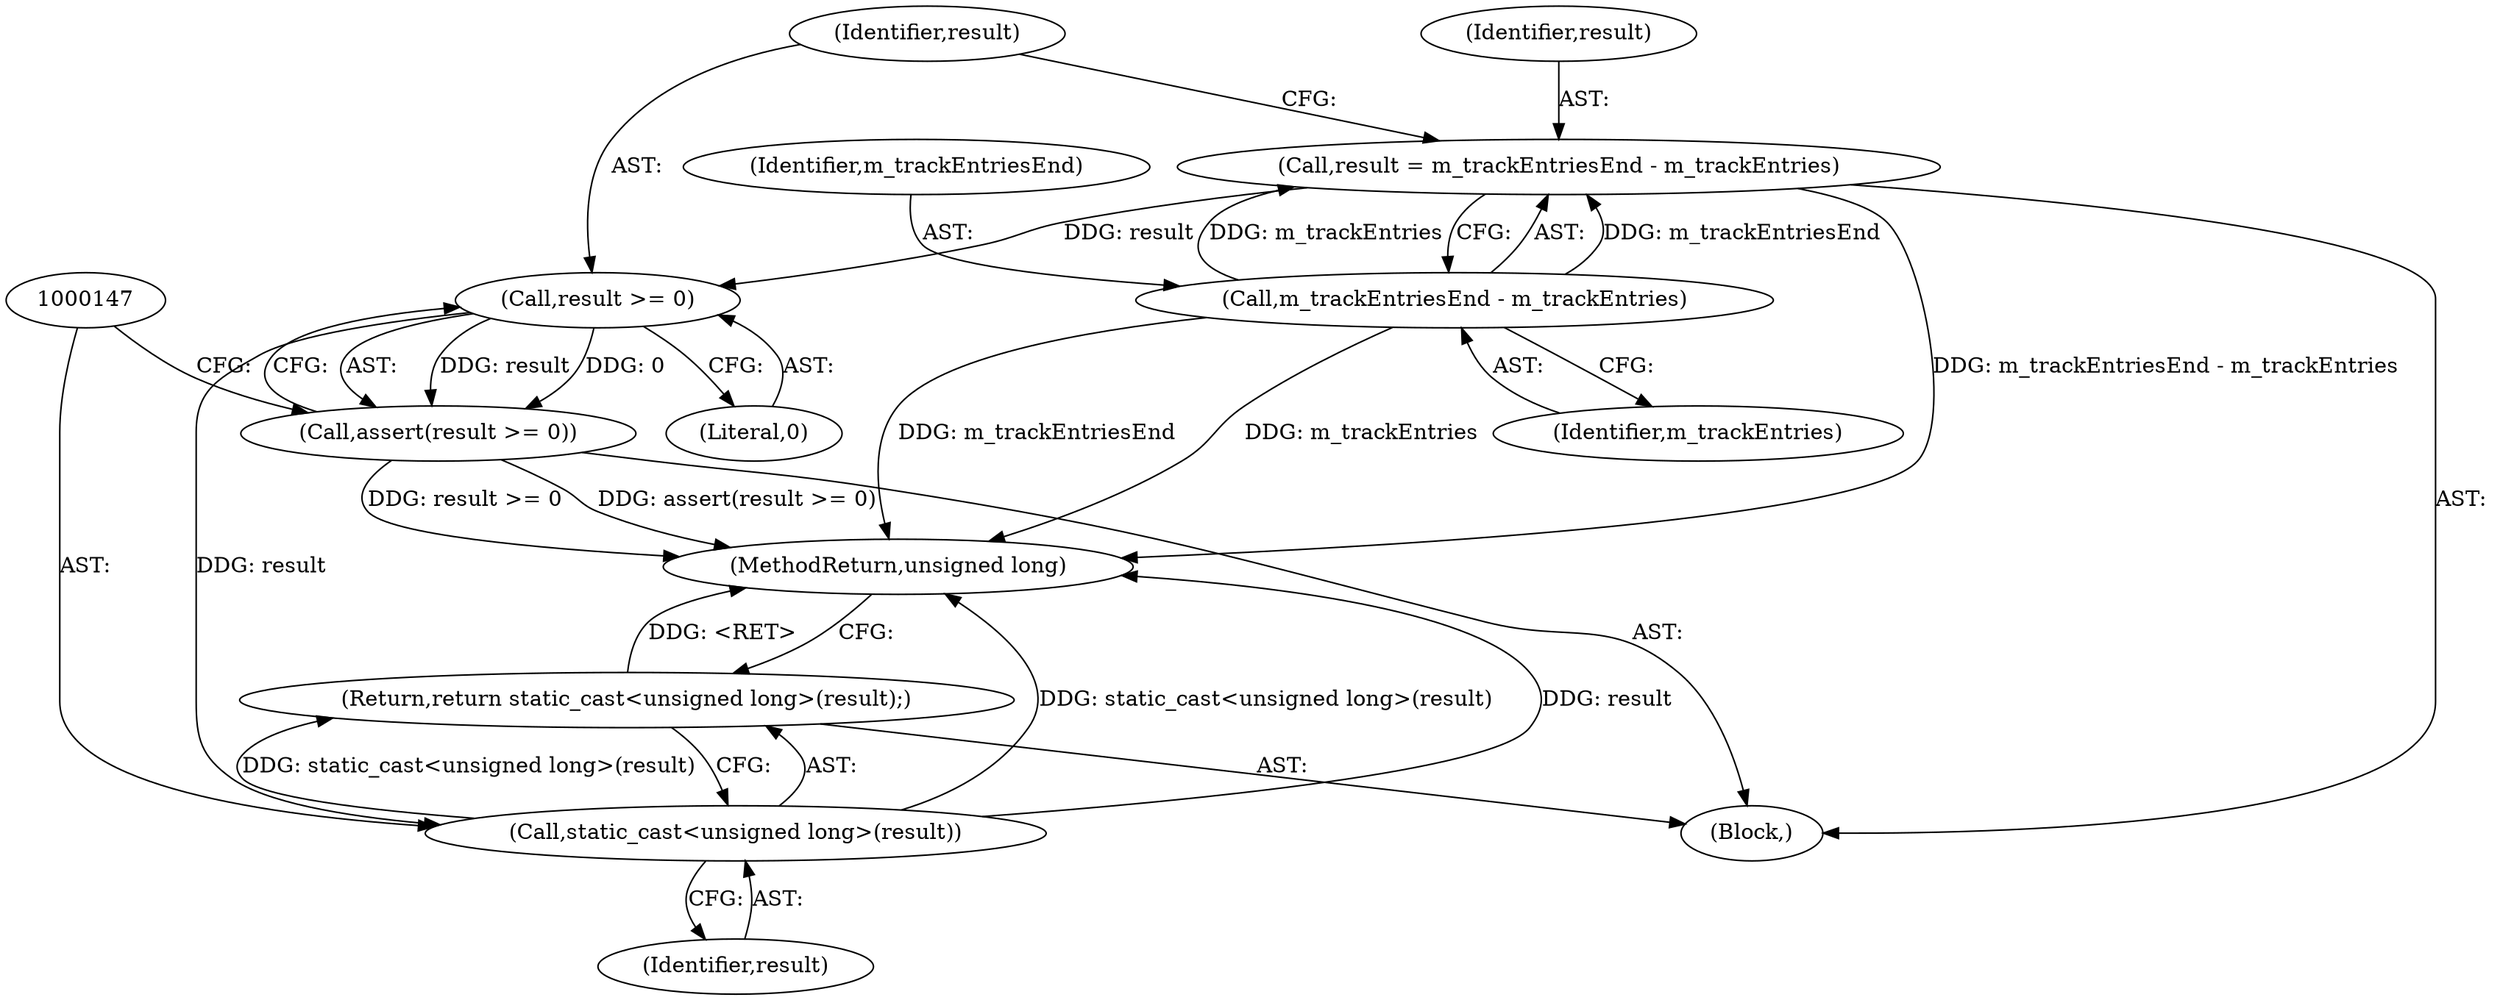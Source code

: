 digraph "0_Android_04839626ed859623901ebd3a5fd483982186b59d_169@integer" {
"1000136" [label="(Call,result = m_trackEntriesEnd - m_trackEntries)"];
"1000138" [label="(Call,m_trackEntriesEnd - m_trackEntries)"];
"1000142" [label="(Call,result >= 0)"];
"1000141" [label="(Call,assert(result >= 0))"];
"1000146" [label="(Call,static_cast<unsigned long>(result))"];
"1000145" [label="(Return,return static_cast<unsigned long>(result);)"];
"1000142" [label="(Call,result >= 0)"];
"1000149" [label="(MethodReturn,unsigned long)"];
"1000144" [label="(Literal,0)"];
"1000139" [label="(Identifier,m_trackEntriesEnd)"];
"1000145" [label="(Return,return static_cast<unsigned long>(result);)"];
"1000146" [label="(Call,static_cast<unsigned long>(result))"];
"1000148" [label="(Identifier,result)"];
"1000137" [label="(Identifier,result)"];
"1000134" [label="(Block,)"];
"1000140" [label="(Identifier,m_trackEntries)"];
"1000141" [label="(Call,assert(result >= 0))"];
"1000138" [label="(Call,m_trackEntriesEnd - m_trackEntries)"];
"1000136" [label="(Call,result = m_trackEntriesEnd - m_trackEntries)"];
"1000143" [label="(Identifier,result)"];
"1000136" -> "1000134"  [label="AST: "];
"1000136" -> "1000138"  [label="CFG: "];
"1000137" -> "1000136"  [label="AST: "];
"1000138" -> "1000136"  [label="AST: "];
"1000143" -> "1000136"  [label="CFG: "];
"1000136" -> "1000149"  [label="DDG: m_trackEntriesEnd - m_trackEntries"];
"1000138" -> "1000136"  [label="DDG: m_trackEntriesEnd"];
"1000138" -> "1000136"  [label="DDG: m_trackEntries"];
"1000136" -> "1000142"  [label="DDG: result"];
"1000138" -> "1000140"  [label="CFG: "];
"1000139" -> "1000138"  [label="AST: "];
"1000140" -> "1000138"  [label="AST: "];
"1000138" -> "1000149"  [label="DDG: m_trackEntries"];
"1000138" -> "1000149"  [label="DDG: m_trackEntriesEnd"];
"1000142" -> "1000141"  [label="AST: "];
"1000142" -> "1000144"  [label="CFG: "];
"1000143" -> "1000142"  [label="AST: "];
"1000144" -> "1000142"  [label="AST: "];
"1000141" -> "1000142"  [label="CFG: "];
"1000142" -> "1000141"  [label="DDG: result"];
"1000142" -> "1000141"  [label="DDG: 0"];
"1000142" -> "1000146"  [label="DDG: result"];
"1000141" -> "1000134"  [label="AST: "];
"1000147" -> "1000141"  [label="CFG: "];
"1000141" -> "1000149"  [label="DDG: result >= 0"];
"1000141" -> "1000149"  [label="DDG: assert(result >= 0)"];
"1000146" -> "1000145"  [label="AST: "];
"1000146" -> "1000148"  [label="CFG: "];
"1000147" -> "1000146"  [label="AST: "];
"1000148" -> "1000146"  [label="AST: "];
"1000145" -> "1000146"  [label="CFG: "];
"1000146" -> "1000149"  [label="DDG: result"];
"1000146" -> "1000149"  [label="DDG: static_cast<unsigned long>(result)"];
"1000146" -> "1000145"  [label="DDG: static_cast<unsigned long>(result)"];
"1000145" -> "1000134"  [label="AST: "];
"1000149" -> "1000145"  [label="CFG: "];
"1000145" -> "1000149"  [label="DDG: <RET>"];
}
